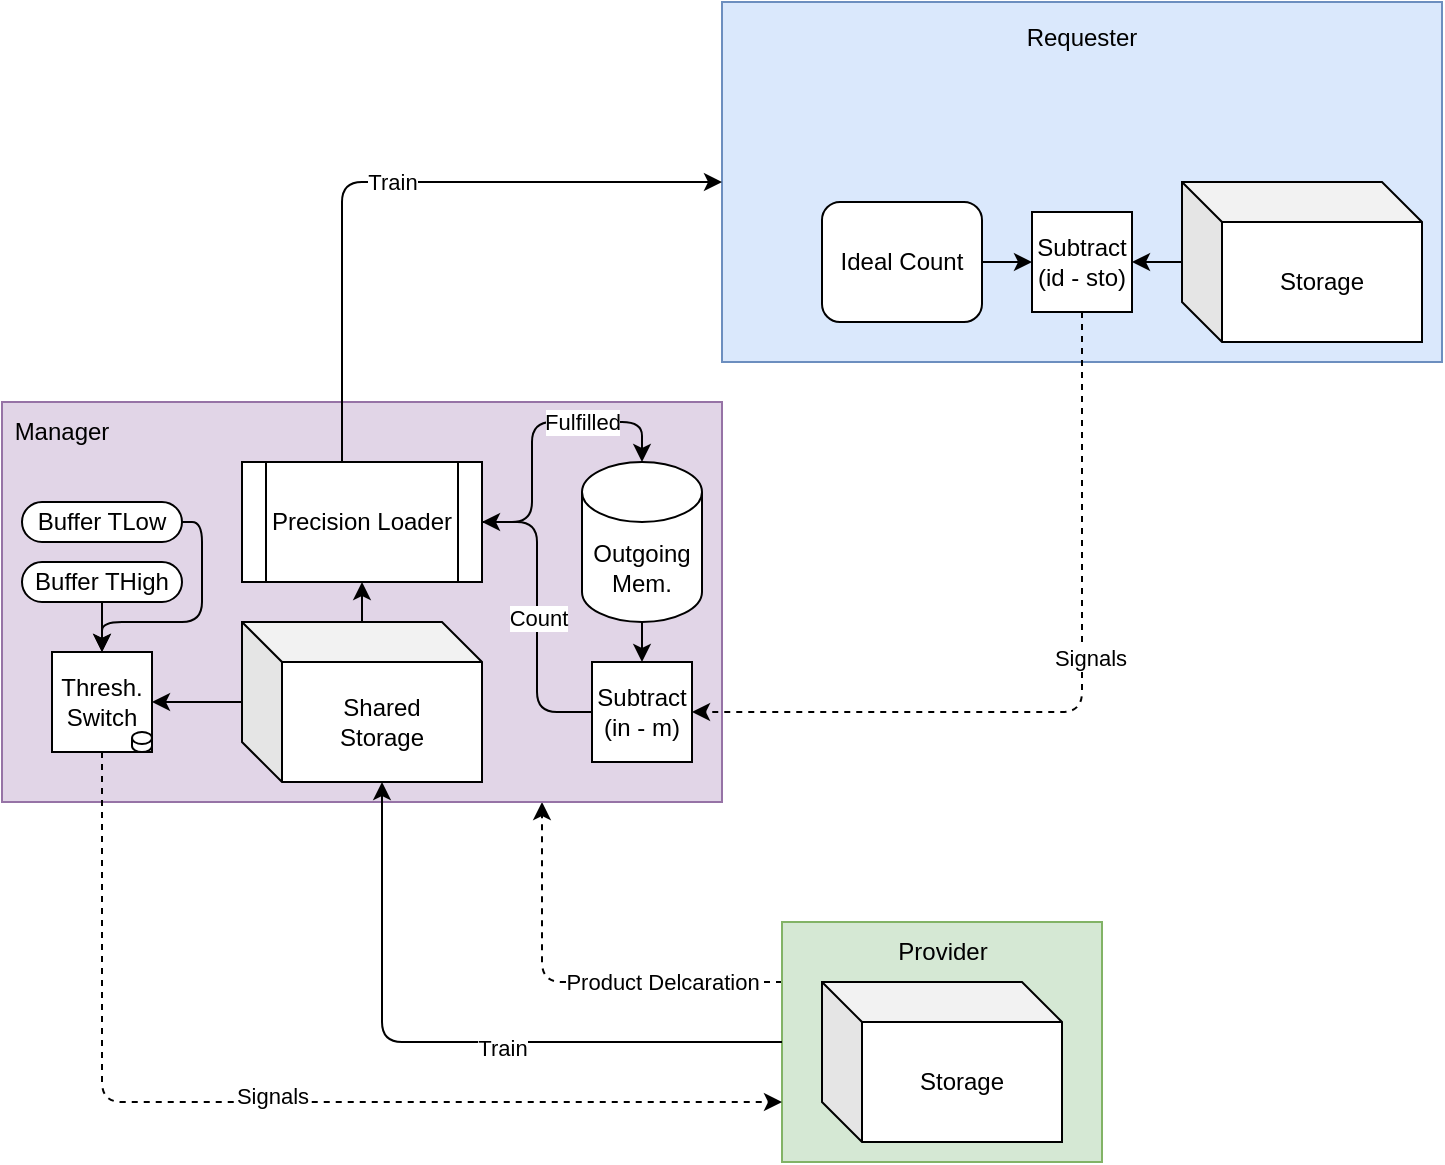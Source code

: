 <mxfile version="20.7.4" type="github">
  <diagram id="26lFCRo36pw0p-zjy1sk" name="Page-1">
    <mxGraphModel dx="571" dy="301" grid="1" gridSize="10" guides="1" tooltips="1" connect="1" arrows="1" fold="1" page="1" pageScale="1" pageWidth="850" pageHeight="1100" math="0" shadow="0">
      <root>
        <mxCell id="0" />
        <mxCell id="1" parent="0" />
        <mxCell id="kZU-nGg5YoeYxe2Th8oy-1" value="&lt;div&gt;Requester&lt;/div&gt;&lt;div&gt;&lt;br&gt;&lt;/div&gt;&lt;div&gt;&lt;br&gt;&lt;/div&gt;&lt;div&gt;&lt;br&gt;&lt;/div&gt;&lt;div&gt;&lt;br&gt;&lt;/div&gt;&lt;div&gt;&lt;br&gt;&lt;/div&gt;&lt;div&gt;&lt;br&gt;&lt;/div&gt;&lt;div&gt;&lt;br&gt;&lt;/div&gt;&lt;div&gt;&lt;br&gt;&lt;/div&gt;&lt;div&gt;&lt;br&gt;&lt;/div&gt;&lt;div&gt;&lt;br&gt;&lt;/div&gt;" style="rounded=0;whiteSpace=wrap;html=1;fillColor=#dae8fc;strokeColor=#6c8ebf;" vertex="1" parent="1">
          <mxGeometry x="440" y="20" width="360" height="180" as="geometry" />
        </mxCell>
        <mxCell id="kZU-nGg5YoeYxe2Th8oy-48" style="edgeStyle=orthogonalEdgeStyle;rounded=1;orthogonalLoop=1;jettySize=auto;html=1;exitX=0;exitY=0.25;exitDx=0;exitDy=0;entryX=0.75;entryY=1;entryDx=0;entryDy=0;dashed=1;" edge="1" parent="1" source="kZU-nGg5YoeYxe2Th8oy-3" target="kZU-nGg5YoeYxe2Th8oy-4">
          <mxGeometry relative="1" as="geometry" />
        </mxCell>
        <mxCell id="kZU-nGg5YoeYxe2Th8oy-49" value="Product Delcaration" style="edgeLabel;html=1;align=center;verticalAlign=middle;resizable=0;points=[];" vertex="1" connectable="0" parent="kZU-nGg5YoeYxe2Th8oy-48">
          <mxGeometry x="-0.067" y="1" relative="1" as="geometry">
            <mxPoint x="38" y="-1" as="offset" />
          </mxGeometry>
        </mxCell>
        <mxCell id="kZU-nGg5YoeYxe2Th8oy-3" value="" style="rounded=0;whiteSpace=wrap;html=1;fillColor=#d5e8d4;strokeColor=#82b366;" vertex="1" parent="1">
          <mxGeometry x="470" y="480" width="160" height="120" as="geometry" />
        </mxCell>
        <mxCell id="kZU-nGg5YoeYxe2Th8oy-4" value="" style="rounded=0;whiteSpace=wrap;html=1;fillColor=#e1d5e7;strokeColor=#9673a6;" vertex="1" parent="1">
          <mxGeometry x="80" y="220" width="360" height="200" as="geometry" />
        </mxCell>
        <mxCell id="kZU-nGg5YoeYxe2Th8oy-17" style="edgeStyle=orthogonalEdgeStyle;rounded=1;orthogonalLoop=1;jettySize=auto;html=1;dashed=1;" edge="1" parent="1" source="kZU-nGg5YoeYxe2Th8oy-7" target="kZU-nGg5YoeYxe2Th8oy-16">
          <mxGeometry relative="1" as="geometry" />
        </mxCell>
        <mxCell id="kZU-nGg5YoeYxe2Th8oy-7" value="&lt;div&gt;Outgoing&lt;/div&gt;&lt;div&gt;Mem.&lt;br&gt;&lt;/div&gt;" style="shape=cylinder3;whiteSpace=wrap;html=1;boundedLbl=1;backgroundOutline=1;size=15;" vertex="1" parent="1">
          <mxGeometry x="370" y="250" width="60" height="80" as="geometry" />
        </mxCell>
        <mxCell id="kZU-nGg5YoeYxe2Th8oy-13" style="edgeStyle=orthogonalEdgeStyle;rounded=0;orthogonalLoop=1;jettySize=auto;html=1;entryX=1;entryY=0.5;entryDx=0;entryDy=0;" edge="1" parent="1" source="kZU-nGg5YoeYxe2Th8oy-8" target="kZU-nGg5YoeYxe2Th8oy-10">
          <mxGeometry relative="1" as="geometry" />
        </mxCell>
        <mxCell id="kZU-nGg5YoeYxe2Th8oy-8" value="Storage" style="shape=cube;whiteSpace=wrap;html=1;boundedLbl=1;backgroundOutline=1;darkOpacity=0.05;darkOpacity2=0.1;" vertex="1" parent="1">
          <mxGeometry x="670" y="110" width="120" height="80" as="geometry" />
        </mxCell>
        <mxCell id="kZU-nGg5YoeYxe2Th8oy-11" style="edgeStyle=orthogonalEdgeStyle;rounded=0;orthogonalLoop=1;jettySize=auto;html=1;exitX=1;exitY=0.5;exitDx=0;exitDy=0;" edge="1" parent="1" source="kZU-nGg5YoeYxe2Th8oy-9" target="kZU-nGg5YoeYxe2Th8oy-10">
          <mxGeometry relative="1" as="geometry" />
        </mxCell>
        <mxCell id="kZU-nGg5YoeYxe2Th8oy-9" value="Ideal Count" style="rounded=1;whiteSpace=wrap;html=1;" vertex="1" parent="1">
          <mxGeometry x="490" y="120" width="80" height="60" as="geometry" />
        </mxCell>
        <mxCell id="kZU-nGg5YoeYxe2Th8oy-15" style="edgeStyle=orthogonalEdgeStyle;rounded=1;orthogonalLoop=1;jettySize=auto;html=1;entryX=1;entryY=0.5;entryDx=0;entryDy=0;dashed=1;" edge="1" parent="1" source="kZU-nGg5YoeYxe2Th8oy-10" target="kZU-nGg5YoeYxe2Th8oy-16">
          <mxGeometry relative="1" as="geometry">
            <Array as="points">
              <mxPoint x="620" y="375" />
            </Array>
          </mxGeometry>
        </mxCell>
        <mxCell id="kZU-nGg5YoeYxe2Th8oy-30" value="&lt;div&gt;Signals&lt;/div&gt;" style="edgeLabel;html=1;align=center;verticalAlign=middle;resizable=0;points=[];" vertex="1" connectable="0" parent="kZU-nGg5YoeYxe2Th8oy-15">
          <mxGeometry x="-0.126" y="4" relative="1" as="geometry">
            <mxPoint as="offset" />
          </mxGeometry>
        </mxCell>
        <mxCell id="kZU-nGg5YoeYxe2Th8oy-10" value="&lt;div&gt;Subtract&lt;/div&gt;(id - sto)" style="whiteSpace=wrap;html=1;aspect=fixed;" vertex="1" parent="1">
          <mxGeometry x="595" y="125" width="50" height="50" as="geometry" />
        </mxCell>
        <mxCell id="kZU-nGg5YoeYxe2Th8oy-21" value="Count" style="edgeStyle=orthogonalEdgeStyle;rounded=1;orthogonalLoop=1;jettySize=auto;html=1;entryX=1;entryY=0.5;entryDx=0;entryDy=0;" edge="1" parent="1" source="kZU-nGg5YoeYxe2Th8oy-16" target="kZU-nGg5YoeYxe2Th8oy-18">
          <mxGeometry relative="1" as="geometry" />
        </mxCell>
        <mxCell id="kZU-nGg5YoeYxe2Th8oy-16" value="&lt;div&gt;Subtract&lt;/div&gt;(in - m)" style="whiteSpace=wrap;html=1;aspect=fixed;" vertex="1" parent="1">
          <mxGeometry x="375" y="350" width="50" height="50" as="geometry" />
        </mxCell>
        <mxCell id="kZU-nGg5YoeYxe2Th8oy-19" value="Train" style="edgeStyle=orthogonalEdgeStyle;rounded=1;orthogonalLoop=1;jettySize=auto;html=1;entryX=0;entryY=0.5;entryDx=0;entryDy=0;" edge="1" parent="1" source="kZU-nGg5YoeYxe2Th8oy-18" target="kZU-nGg5YoeYxe2Th8oy-1">
          <mxGeometry relative="1" as="geometry">
            <Array as="points">
              <mxPoint x="250" y="110" />
            </Array>
          </mxGeometry>
        </mxCell>
        <mxCell id="kZU-nGg5YoeYxe2Th8oy-45" style="edgeStyle=orthogonalEdgeStyle;rounded=1;orthogonalLoop=1;jettySize=auto;html=1;entryX=0.5;entryY=0;entryDx=0;entryDy=0;entryPerimeter=0;" edge="1" parent="1" source="kZU-nGg5YoeYxe2Th8oy-18" target="kZU-nGg5YoeYxe2Th8oy-7">
          <mxGeometry relative="1" as="geometry" />
        </mxCell>
        <mxCell id="kZU-nGg5YoeYxe2Th8oy-46" value="Fulfilled" style="edgeLabel;html=1;align=center;verticalAlign=middle;resizable=0;points=[];" vertex="1" connectable="0" parent="kZU-nGg5YoeYxe2Th8oy-45">
          <mxGeometry x="0.504" y="-2" relative="1" as="geometry">
            <mxPoint x="-13" y="-2" as="offset" />
          </mxGeometry>
        </mxCell>
        <mxCell id="kZU-nGg5YoeYxe2Th8oy-18" value="Precision Loader" style="shape=process;whiteSpace=wrap;html=1;backgroundOutline=1;" vertex="1" parent="1">
          <mxGeometry x="200" y="250" width="120" height="60" as="geometry" />
        </mxCell>
        <mxCell id="kZU-nGg5YoeYxe2Th8oy-20" value="Manager" style="text;html=1;strokeColor=none;fillColor=none;align=center;verticalAlign=middle;whiteSpace=wrap;rounded=0;" vertex="1" parent="1">
          <mxGeometry x="80" y="220" width="60" height="30" as="geometry" />
        </mxCell>
        <mxCell id="kZU-nGg5YoeYxe2Th8oy-23" style="edgeStyle=orthogonalEdgeStyle;rounded=1;orthogonalLoop=1;jettySize=auto;html=1;entryX=0.5;entryY=1;entryDx=0;entryDy=0;" edge="1" parent="1" source="kZU-nGg5YoeYxe2Th8oy-22" target="kZU-nGg5YoeYxe2Th8oy-18">
          <mxGeometry relative="1" as="geometry" />
        </mxCell>
        <mxCell id="kZU-nGg5YoeYxe2Th8oy-27" style="edgeStyle=orthogonalEdgeStyle;rounded=1;orthogonalLoop=1;jettySize=auto;html=1;" edge="1" parent="1" source="kZU-nGg5YoeYxe2Th8oy-22" target="kZU-nGg5YoeYxe2Th8oy-25">
          <mxGeometry relative="1" as="geometry" />
        </mxCell>
        <mxCell id="kZU-nGg5YoeYxe2Th8oy-22" value="&lt;div&gt;Shared&lt;/div&gt;&lt;div&gt;Storage&lt;/div&gt;" style="shape=cube;whiteSpace=wrap;html=1;boundedLbl=1;backgroundOutline=1;darkOpacity=0.05;darkOpacity2=0.1;" vertex="1" parent="1">
          <mxGeometry x="200" y="330" width="120" height="80" as="geometry" />
        </mxCell>
        <mxCell id="kZU-nGg5YoeYxe2Th8oy-28" style="edgeStyle=orthogonalEdgeStyle;rounded=1;orthogonalLoop=1;jettySize=auto;html=1;" edge="1" parent="1" source="kZU-nGg5YoeYxe2Th8oy-24" target="kZU-nGg5YoeYxe2Th8oy-25">
          <mxGeometry relative="1" as="geometry">
            <Array as="points">
              <mxPoint x="180" y="280" />
              <mxPoint x="180" y="330" />
              <mxPoint x="130" y="330" />
            </Array>
          </mxGeometry>
        </mxCell>
        <mxCell id="kZU-nGg5YoeYxe2Th8oy-24" value="Buffer TLow" style="rounded=1;whiteSpace=wrap;html=1;arcSize=50;" vertex="1" parent="1">
          <mxGeometry x="90" y="270" width="80" height="20" as="geometry" />
        </mxCell>
        <mxCell id="kZU-nGg5YoeYxe2Th8oy-31" style="edgeStyle=orthogonalEdgeStyle;rounded=1;orthogonalLoop=1;jettySize=auto;html=1;exitX=0.5;exitY=1;exitDx=0;exitDy=0;entryX=0;entryY=0.75;entryDx=0;entryDy=0;dashed=1;" edge="1" parent="1" source="kZU-nGg5YoeYxe2Th8oy-25" target="kZU-nGg5YoeYxe2Th8oy-3">
          <mxGeometry relative="1" as="geometry" />
        </mxCell>
        <mxCell id="kZU-nGg5YoeYxe2Th8oy-32" value="&lt;div&gt;Signals&lt;/div&gt;" style="edgeLabel;html=1;align=center;verticalAlign=middle;resizable=0;points=[];" vertex="1" connectable="0" parent="kZU-nGg5YoeYxe2Th8oy-31">
          <mxGeometry x="0.007" y="3" relative="1" as="geometry">
            <mxPoint as="offset" />
          </mxGeometry>
        </mxCell>
        <mxCell id="kZU-nGg5YoeYxe2Th8oy-25" value="Thresh. Switch" style="whiteSpace=wrap;html=1;aspect=fixed;" vertex="1" parent="1">
          <mxGeometry x="105" y="345" width="50" height="50" as="geometry" />
        </mxCell>
        <mxCell id="kZU-nGg5YoeYxe2Th8oy-33" value="Storage" style="shape=cube;whiteSpace=wrap;html=1;boundedLbl=1;backgroundOutline=1;darkOpacity=0.05;darkOpacity2=0.1;" vertex="1" parent="1">
          <mxGeometry x="490" y="510" width="120" height="80" as="geometry" />
        </mxCell>
        <mxCell id="kZU-nGg5YoeYxe2Th8oy-36" style="edgeStyle=orthogonalEdgeStyle;rounded=1;orthogonalLoop=1;jettySize=auto;html=1;entryX=0.5;entryY=0;entryDx=0;entryDy=0;" edge="1" parent="1" source="kZU-nGg5YoeYxe2Th8oy-34" target="kZU-nGg5YoeYxe2Th8oy-25">
          <mxGeometry relative="1" as="geometry">
            <Array as="points">
              <mxPoint x="130" y="330" />
              <mxPoint x="130" y="330" />
            </Array>
          </mxGeometry>
        </mxCell>
        <mxCell id="kZU-nGg5YoeYxe2Th8oy-34" value="Buffer THigh" style="rounded=1;whiteSpace=wrap;html=1;arcSize=50;" vertex="1" parent="1">
          <mxGeometry x="90" y="300" width="80" height="20" as="geometry" />
        </mxCell>
        <mxCell id="kZU-nGg5YoeYxe2Th8oy-37" value="" style="shape=cylinder3;whiteSpace=wrap;html=1;boundedLbl=1;backgroundOutline=1;size=3.0;" vertex="1" parent="1">
          <mxGeometry x="145" y="385" width="10" height="10" as="geometry" />
        </mxCell>
        <mxCell id="kZU-nGg5YoeYxe2Th8oy-44" value="Provider" style="text;html=1;align=center;verticalAlign=middle;resizable=0;points=[];autosize=1;strokeColor=none;fillColor=none;" vertex="1" parent="1">
          <mxGeometry x="515" y="480" width="70" height="30" as="geometry" />
        </mxCell>
        <mxCell id="kZU-nGg5YoeYxe2Th8oy-40" style="edgeStyle=orthogonalEdgeStyle;rounded=1;orthogonalLoop=1;jettySize=auto;html=1;entryX=0;entryY=0;entryDx=70;entryDy=80;entryPerimeter=0;" edge="1" parent="1" source="kZU-nGg5YoeYxe2Th8oy-3" target="kZU-nGg5YoeYxe2Th8oy-22">
          <mxGeometry relative="1" as="geometry" />
        </mxCell>
        <mxCell id="kZU-nGg5YoeYxe2Th8oy-41" value="&lt;div&gt;Train&lt;/div&gt;" style="edgeLabel;html=1;align=center;verticalAlign=middle;resizable=0;points=[];" vertex="1" connectable="0" parent="kZU-nGg5YoeYxe2Th8oy-40">
          <mxGeometry x="-0.153" y="3" relative="1" as="geometry">
            <mxPoint as="offset" />
          </mxGeometry>
        </mxCell>
      </root>
    </mxGraphModel>
  </diagram>
</mxfile>
